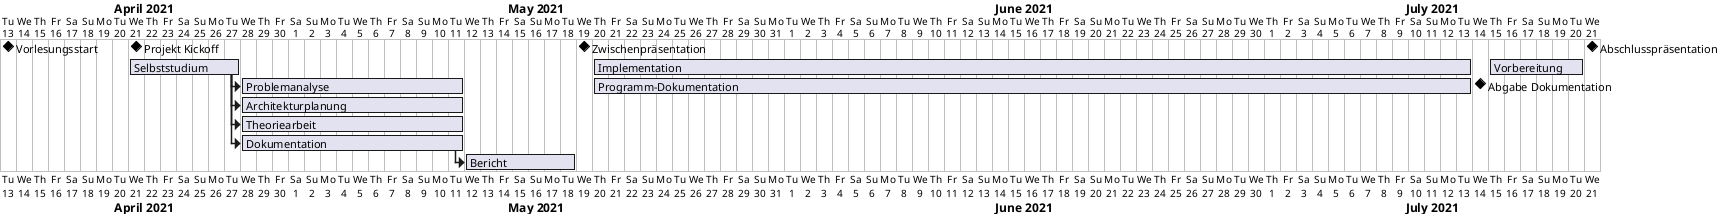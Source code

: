 @startgantt "Gantt Diagramm"
Project starts the 2021-04-13

[Vorlesungsstart] happens at 2021-04-13
[Projekt Kickoff] happens at 2021-04-21
[Selbststudium] starts at 2021-04-21
[Zwischenpräsentation] happens at 2021-05-19

[Projekt Kickoff] displays on same row as [Vorlesungsstart]
[Zwischenpräsentation] displays on same row as [Vorlesungsstart]

[Selbststudium] lasts 7 days
[Problemanalyse] lasts 14 days
[Architekturplanung] lasts 14 days
[Theoriearbeit] lasts 14 days
[Dokumentation] lasts 14 days
[Bericht] lasts 7 days

[Problemanalyse] starts at [Selbststudium]'s end
[Architekturplanung] starts at [Selbststudium]'s end
[Theoriearbeit] starts at [Selbststudium]'s end
[Dokumentation] starts at [Selbststudium]'s end

[Bericht] starts at [Dokumentation]'s end

[Zwischenpräsentation] happens at 2021-05-19
[Implementation] starts at 2021-05-20
[Programm-Dokumentation] starts at 2021-05-20
[Abgabe Dokumentation] happens at 2021-07-14
[Abschlusspräsentation] happens at 2021-07-21
[Vorbereitung] starts at 2021-07-15

[Abschlusspräsentation] displays on same row as [Zwischenpräsentation]
[Abgabe Dokumentation] displays on same row as [Programm-Dokumentation]

[Implementation] displays on same row as [Selbststudium]
[Programm-Dokumentation] displays on same row as [Problemanalyse]
[Vorbereitung] displays on same row as [Implementation]

[Implementation] lasts 55 days
[Programm-Dokumentation] lasts 55 days
[Vorbereitung] lasts 6 days
@endgantt